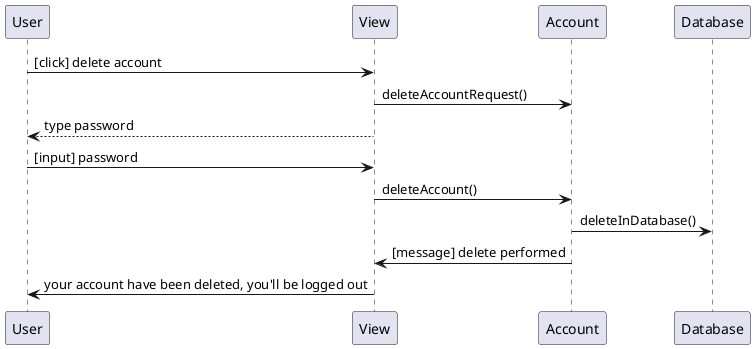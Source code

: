 @startuml
User -> View: [click] delete account
View -> Account: deleteAccountRequest()
View --> User: type password
User -> View: [input] password
View -> Account: deleteAccount()
Account -> Database: deleteInDatabase()
Account -> View: [message] delete performed
View -> User: your account have been deleted, you'll be logged out
@enduml